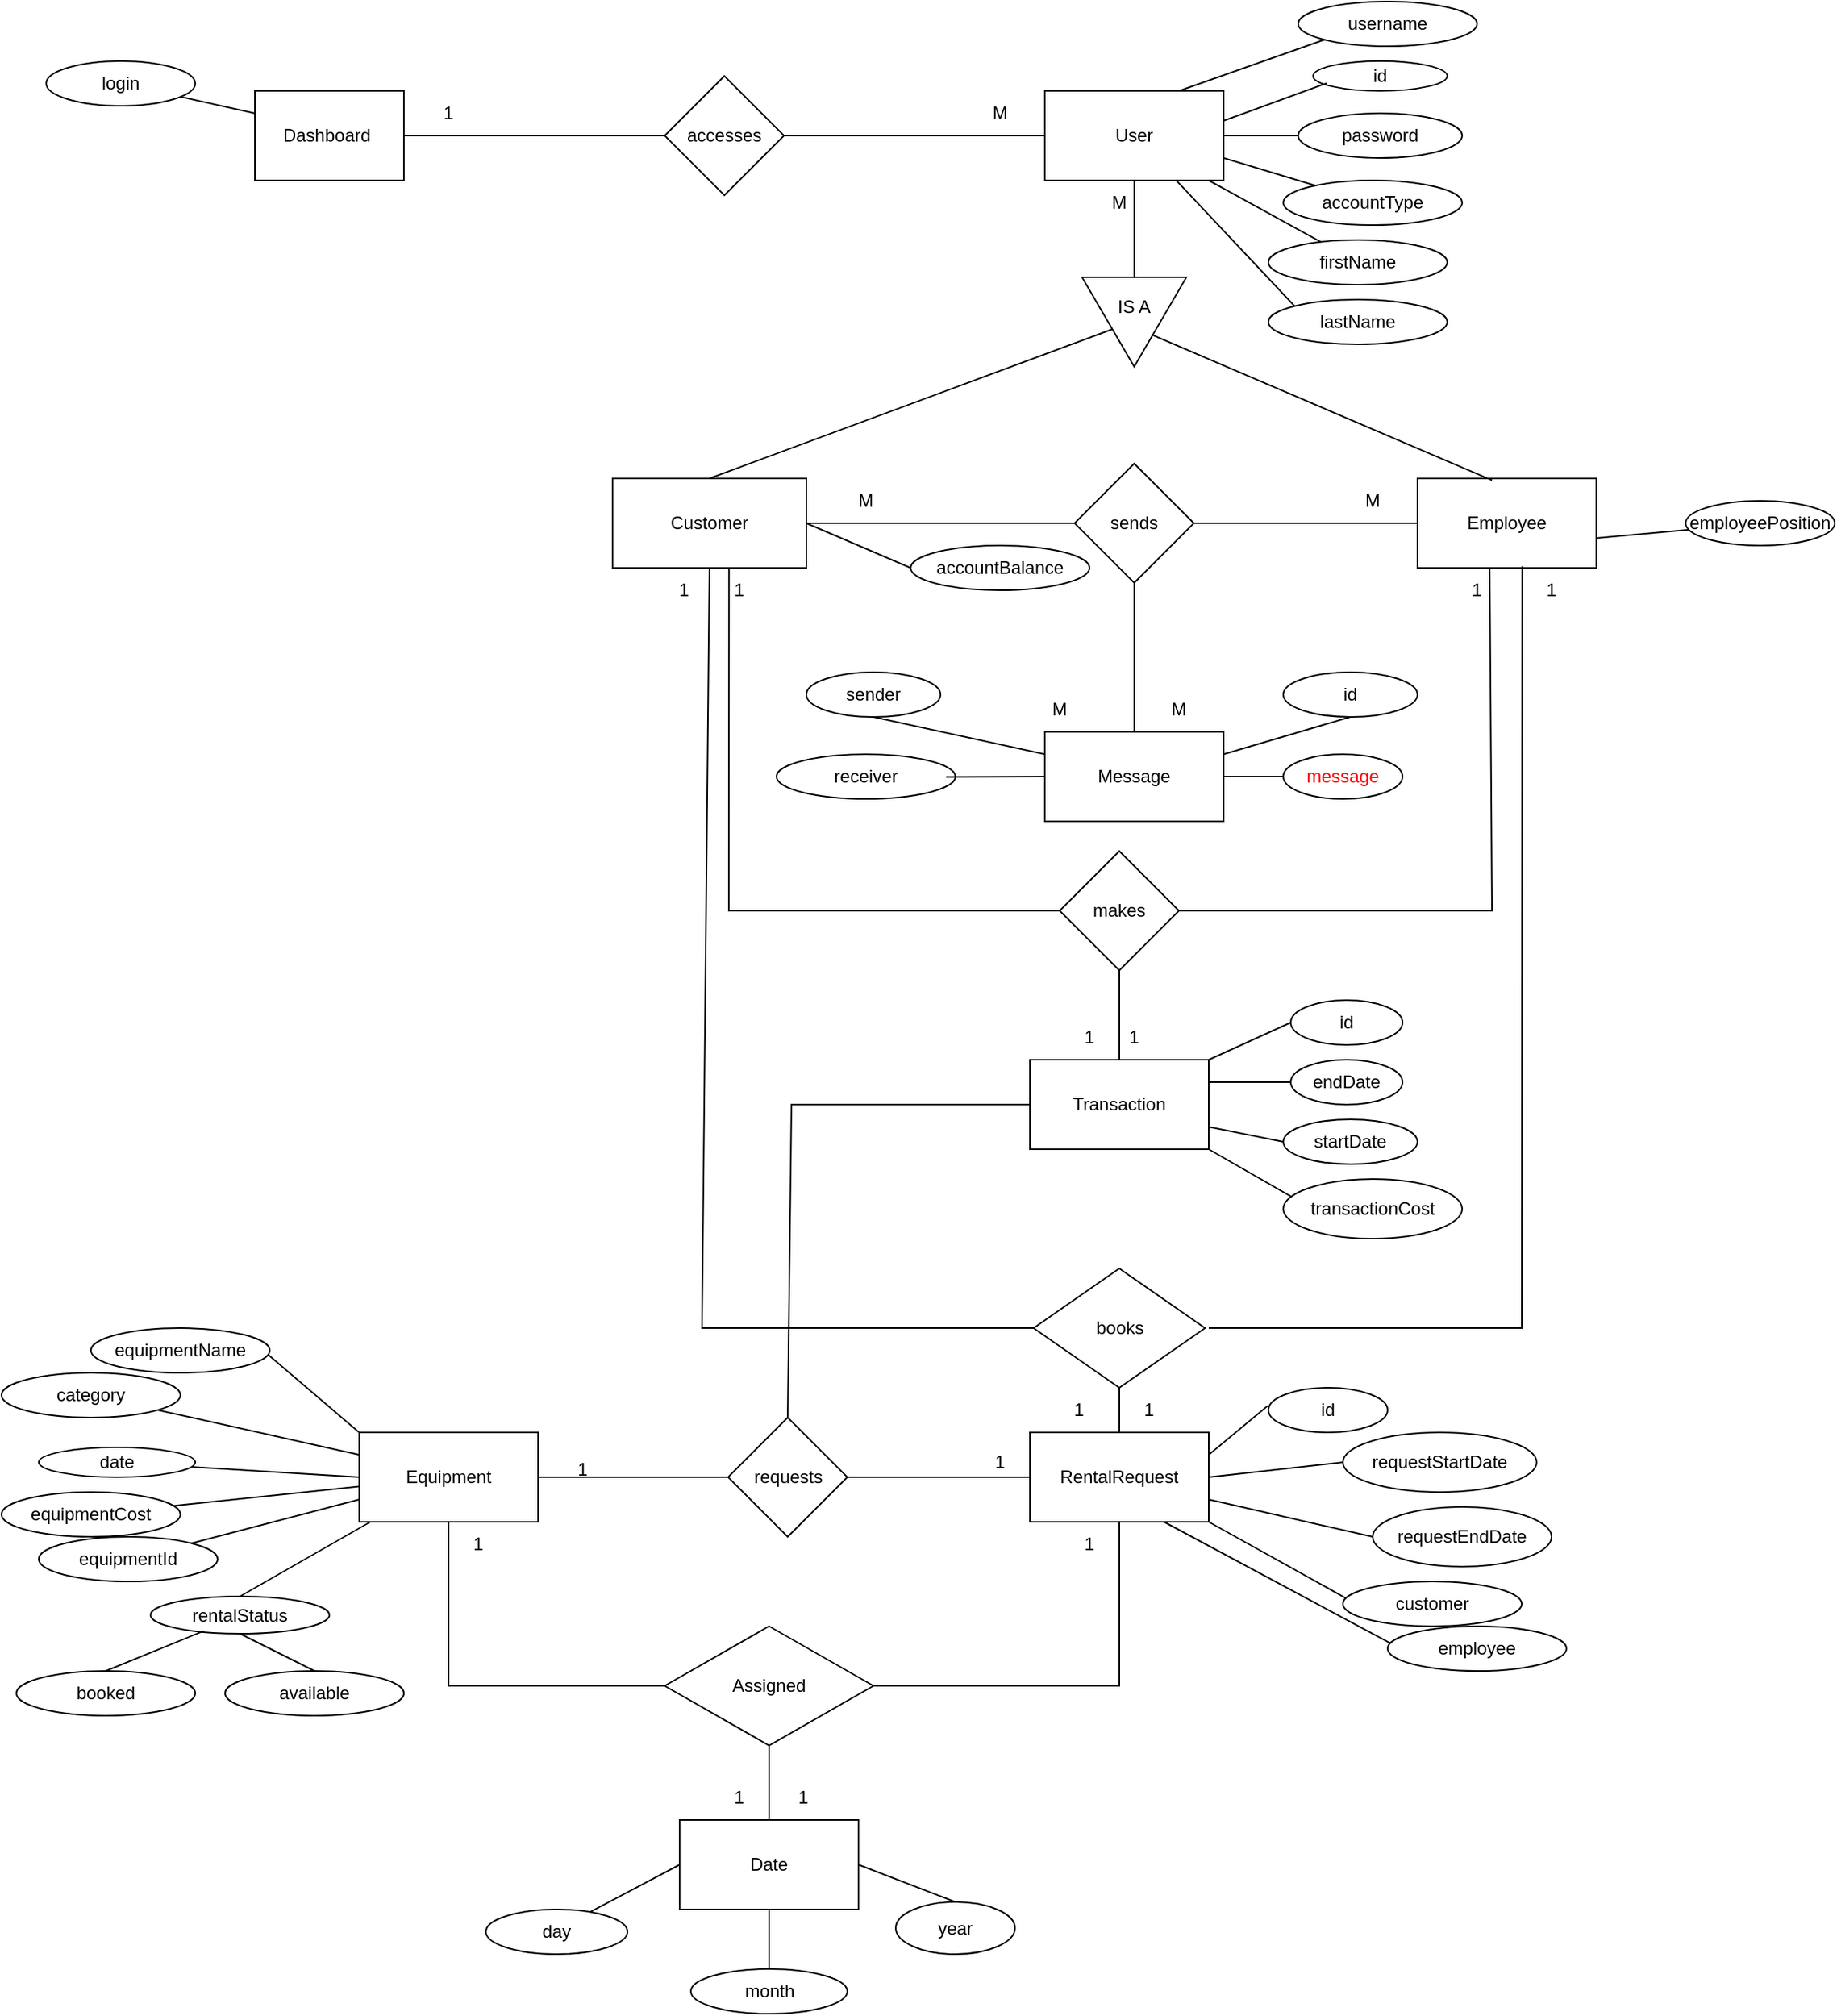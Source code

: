 <mxfile version="22.1.3" type="google">
  <diagram name="Page-1" id="CzNSzOoL9hfiYPNX3-wP">
    <mxGraphModel grid="1" page="1" gridSize="10" guides="1" tooltips="1" connect="1" arrows="1" fold="1" pageScale="1" pageWidth="850" pageHeight="1100" math="0" shadow="0">
      <root>
        <mxCell id="0" />
        <mxCell id="1" parent="0" />
        <mxCell id="f6GEQrE6VGuE8PUva02H-1" value="Dashboard&amp;nbsp;&lt;br&gt;" style="rounded=0;whiteSpace=wrap;html=1;" vertex="1" parent="1">
          <mxGeometry x="110" y="90" width="100" height="60" as="geometry" />
        </mxCell>
        <mxCell id="f6GEQrE6VGuE8PUva02H-2" value="User" style="rounded=0;whiteSpace=wrap;html=1;" vertex="1" parent="1">
          <mxGeometry x="640" y="90" width="120" height="60" as="geometry" />
        </mxCell>
        <mxCell id="f6GEQrE6VGuE8PUva02H-3" value="Customer" style="rounded=0;whiteSpace=wrap;html=1;" vertex="1" parent="1">
          <mxGeometry x="350" y="350" width="130" height="60" as="geometry" />
        </mxCell>
        <mxCell id="f6GEQrE6VGuE8PUva02H-4" value="Employee" style="rounded=0;whiteSpace=wrap;html=1;" vertex="1" parent="1">
          <mxGeometry x="890" y="350" width="120" height="60" as="geometry" />
        </mxCell>
        <mxCell id="f6GEQrE6VGuE8PUva02H-5" value="Equipment" style="rounded=0;whiteSpace=wrap;html=1;" vertex="1" parent="1">
          <mxGeometry x="180" y="990" width="120" height="60" as="geometry" />
        </mxCell>
        <mxCell id="f6GEQrE6VGuE8PUva02H-8" value="accesses" style="rhombus;whiteSpace=wrap;html=1;" vertex="1" parent="1">
          <mxGeometry x="385" y="80" width="80" height="80" as="geometry" />
        </mxCell>
        <mxCell id="f6GEQrE6VGuE8PUva02H-12" value="" style="endArrow=none;html=1;rounded=0;exitX=0;exitY=0.5;exitDx=0;exitDy=0;entryX=0.5;entryY=1;entryDx=0;entryDy=0;" edge="1" parent="1" source="f6GEQrE6VGuE8PUva02H-10" target="f6GEQrE6VGuE8PUva02H-2">
          <mxGeometry width="50" height="50" relative="1" as="geometry">
            <mxPoint x="610" y="200" as="sourcePoint" />
            <mxPoint x="660" y="150" as="targetPoint" />
          </mxGeometry>
        </mxCell>
        <mxCell id="f6GEQrE6VGuE8PUva02H-14" value="" style="endArrow=none;html=1;rounded=0;exitX=0.417;exitY=0.02;exitDx=0;exitDy=0;exitPerimeter=0;" edge="1" parent="1" source="f6GEQrE6VGuE8PUva02H-4">
          <mxGeometry width="50" height="50" relative="1" as="geometry">
            <mxPoint x="630" y="290" as="sourcePoint" />
            <mxPoint x="680" y="240" as="targetPoint" />
          </mxGeometry>
        </mxCell>
        <mxCell id="f6GEQrE6VGuE8PUva02H-15" value="books" style="rhombus;whiteSpace=wrap;html=1;" vertex="1" parent="1">
          <mxGeometry x="632.5" y="880" width="115" height="80" as="geometry" />
        </mxCell>
        <mxCell id="f6GEQrE6VGuE8PUva02H-18" value="" style="endArrow=none;html=1;rounded=0;entryX=0.5;entryY=1;entryDx=0;entryDy=0;exitX=0;exitY=0.5;exitDx=0;exitDy=0;" edge="1" parent="1" source="f6GEQrE6VGuE8PUva02H-15" target="f6GEQrE6VGuE8PUva02H-3">
          <mxGeometry width="50" height="50" relative="1" as="geometry">
            <mxPoint x="395" y="510" as="sourcePoint" />
            <mxPoint x="445" y="460" as="targetPoint" />
            <Array as="points">
              <mxPoint x="410" y="920" />
            </Array>
          </mxGeometry>
        </mxCell>
        <mxCell id="f6GEQrE6VGuE8PUva02H-22" value="" style="endArrow=none;html=1;rounded=0;entryX=0.586;entryY=0.982;entryDx=0;entryDy=0;entryPerimeter=0;" edge="1" parent="1" target="f6GEQrE6VGuE8PUva02H-4">
          <mxGeometry width="50" height="50" relative="1" as="geometry">
            <mxPoint x="750" y="920" as="sourcePoint" />
            <mxPoint x="1000" y="475" as="targetPoint" />
            <Array as="points">
              <mxPoint x="960" y="920" />
            </Array>
          </mxGeometry>
        </mxCell>
        <mxCell id="f6GEQrE6VGuE8PUva02H-23" value="" style="endArrow=none;html=1;rounded=0;exitX=0.5;exitY=0;exitDx=0;exitDy=0;" edge="1" parent="1" source="f6GEQrE6VGuE8PUva02H-11" target="f6GEQrE6VGuE8PUva02H-10">
          <mxGeometry width="50" height="50" relative="1" as="geometry">
            <mxPoint x="700" y="220" as="sourcePoint" />
            <mxPoint x="660" y="150" as="targetPoint" />
          </mxGeometry>
        </mxCell>
        <mxCell id="f6GEQrE6VGuE8PUva02H-10" value="" style="triangle;whiteSpace=wrap;html=1;rotation=90;" vertex="1" parent="1">
          <mxGeometry x="670" y="210" width="60" height="70" as="geometry" />
        </mxCell>
        <mxCell id="f6GEQrE6VGuE8PUva02H-11" value="IS A" style="text;html=1;strokeColor=none;fillColor=none;align=center;verticalAlign=middle;whiteSpace=wrap;rounded=0;" vertex="1" parent="1">
          <mxGeometry x="670" y="220" width="60" height="30" as="geometry" />
        </mxCell>
        <mxCell id="f6GEQrE6VGuE8PUva02H-24" value="" style="endArrow=none;html=1;rounded=0;exitX=0.5;exitY=0;exitDx=0;exitDy=0;entryX=0.25;entryY=1;entryDx=0;entryDy=0;" edge="1" parent="1" source="f6GEQrE6VGuE8PUva02H-3" target="f6GEQrE6VGuE8PUva02H-11">
          <mxGeometry width="50" height="50" relative="1" as="geometry">
            <mxPoint x="660" y="360" as="sourcePoint" />
            <mxPoint x="710" y="310" as="targetPoint" />
          </mxGeometry>
        </mxCell>
        <mxCell id="f6GEQrE6VGuE8PUva02H-25" value="" style="endArrow=none;html=1;rounded=0;exitX=1;exitY=0.5;exitDx=0;exitDy=0;" edge="1" parent="1" source="f6GEQrE6VGuE8PUva02H-8">
          <mxGeometry width="50" height="50" relative="1" as="geometry">
            <mxPoint x="540" y="120" as="sourcePoint" />
            <mxPoint x="640" y="120" as="targetPoint" />
          </mxGeometry>
        </mxCell>
        <mxCell id="f6GEQrE6VGuE8PUva02H-26" value="" style="endArrow=none;html=1;rounded=0;exitX=1;exitY=0.5;exitDx=0;exitDy=0;entryX=0;entryY=0.5;entryDx=0;entryDy=0;" edge="1" parent="1" source="f6GEQrE6VGuE8PUva02H-1" target="f6GEQrE6VGuE8PUva02H-8">
          <mxGeometry width="50" height="50" relative="1" as="geometry">
            <mxPoint x="470" y="310" as="sourcePoint" />
            <mxPoint x="520" y="260" as="targetPoint" />
          </mxGeometry>
        </mxCell>
        <mxCell id="f6GEQrE6VGuE8PUva02H-27" value="Assigned" style="rhombus;whiteSpace=wrap;html=1;" vertex="1" parent="1">
          <mxGeometry x="385" y="1120" width="140" height="80" as="geometry" />
        </mxCell>
        <mxCell id="f6GEQrE6VGuE8PUva02H-30" value="" style="endArrow=none;html=1;rounded=0;exitX=0;exitY=0.25;exitDx=0;exitDy=0;" edge="1" parent="1" source="f6GEQrE6VGuE8PUva02H-1" target="f6GEQrE6VGuE8PUva02H-31">
          <mxGeometry width="50" height="50" relative="1" as="geometry">
            <mxPoint x="470" y="160" as="sourcePoint" />
            <mxPoint x="520" y="110" as="targetPoint" />
          </mxGeometry>
        </mxCell>
        <mxCell id="f6GEQrE6VGuE8PUva02H-31" value="login" style="ellipse;whiteSpace=wrap;html=1;" vertex="1" parent="1">
          <mxGeometry x="-30" y="70" width="100" height="30" as="geometry" />
        </mxCell>
        <mxCell id="f6GEQrE6VGuE8PUva02H-32" value="id" style="ellipse;whiteSpace=wrap;html=1;" vertex="1" parent="1">
          <mxGeometry x="820" y="70" width="90" height="20" as="geometry" />
        </mxCell>
        <mxCell id="f6GEQrE6VGuE8PUva02H-33" value="" style="endArrow=none;html=1;rounded=0;entryX=0.1;entryY=0.74;entryDx=0;entryDy=0;entryPerimeter=0;" edge="1" parent="1" target="f6GEQrE6VGuE8PUva02H-32">
          <mxGeometry width="50" height="50" relative="1" as="geometry">
            <mxPoint x="760" y="110" as="sourcePoint" />
            <mxPoint x="810" y="60" as="targetPoint" />
          </mxGeometry>
        </mxCell>
        <mxCell id="f6GEQrE6VGuE8PUva02H-34" value="" style="endArrow=none;html=1;rounded=0;exitX=1;exitY=0.5;exitDx=0;exitDy=0;" edge="1" parent="1" source="f6GEQrE6VGuE8PUva02H-2" target="f6GEQrE6VGuE8PUva02H-35">
          <mxGeometry width="50" height="50" relative="1" as="geometry">
            <mxPoint x="780" y="130" as="sourcePoint" />
            <mxPoint x="830" y="120" as="targetPoint" />
          </mxGeometry>
        </mxCell>
        <mxCell id="f6GEQrE6VGuE8PUva02H-35" value="password" style="ellipse;whiteSpace=wrap;html=1;" vertex="1" parent="1">
          <mxGeometry x="810" y="105" width="110" height="30" as="geometry" />
        </mxCell>
        <mxCell id="f6GEQrE6VGuE8PUva02H-36" value="" style="endArrow=none;html=1;rounded=0;exitX=1;exitY=0.75;exitDx=0;exitDy=0;" edge="1" parent="1" source="f6GEQrE6VGuE8PUva02H-2" target="f6GEQrE6VGuE8PUva02H-37">
          <mxGeometry width="50" height="50" relative="1" as="geometry">
            <mxPoint x="760" y="145" as="sourcePoint" />
            <mxPoint x="860" y="190" as="targetPoint" />
          </mxGeometry>
        </mxCell>
        <mxCell id="f6GEQrE6VGuE8PUva02H-37" value="accountType" style="ellipse;whiteSpace=wrap;html=1;" vertex="1" parent="1">
          <mxGeometry x="800" y="150" width="120" height="30" as="geometry" />
        </mxCell>
        <mxCell id="f6GEQrE6VGuE8PUva02H-40" value="" style="endArrow=none;html=1;rounded=0;" edge="1" parent="1" target="f6GEQrE6VGuE8PUva02H-41">
          <mxGeometry width="50" height="50" relative="1" as="geometry">
            <mxPoint x="1010" y="390" as="sourcePoint" />
            <mxPoint x="890" y="400" as="targetPoint" />
          </mxGeometry>
        </mxCell>
        <mxCell id="f6GEQrE6VGuE8PUva02H-41" value="employeePosition" style="ellipse;whiteSpace=wrap;html=1;" vertex="1" parent="1">
          <mxGeometry x="1070" y="365" width="100" height="30" as="geometry" />
        </mxCell>
        <mxCell id="f6GEQrE6VGuE8PUva02H-51" value="" style="endArrow=none;html=1;rounded=0;exitX=0;exitY=0.25;exitDx=0;exitDy=0;" edge="1" parent="1" source="f6GEQrE6VGuE8PUva02H-5" target="f6GEQrE6VGuE8PUva02H-52">
          <mxGeometry width="50" height="50" relative="1" as="geometry">
            <mxPoint x="470" y="820" as="sourcePoint" />
            <mxPoint x="520" y="770" as="targetPoint" />
          </mxGeometry>
        </mxCell>
        <mxCell id="f6GEQrE6VGuE8PUva02H-53" value="" style="endArrow=none;html=1;rounded=0;exitX=0;exitY=0.5;exitDx=0;exitDy=0;" edge="1" parent="1" source="f6GEQrE6VGuE8PUva02H-5" target="f6GEQrE6VGuE8PUva02H-54">
          <mxGeometry width="50" height="50" relative="1" as="geometry">
            <mxPoint x="470" y="820" as="sourcePoint" />
            <mxPoint x="520" y="770" as="targetPoint" />
          </mxGeometry>
        </mxCell>
        <mxCell id="f6GEQrE6VGuE8PUva02H-54" value="date" style="ellipse;whiteSpace=wrap;html=1;" vertex="1" parent="1">
          <mxGeometry x="-35" y="1000" width="105" height="20" as="geometry" />
        </mxCell>
        <mxCell id="f6GEQrE6VGuE8PUva02H-55" value="" style="endArrow=none;html=1;rounded=0;" edge="1" parent="1" source="f6GEQrE6VGuE8PUva02H-5" target="f6GEQrE6VGuE8PUva02H-56">
          <mxGeometry width="50" height="50" relative="1" as="geometry">
            <mxPoint x="580" y="990" as="sourcePoint" />
            <mxPoint x="630" y="940" as="targetPoint" />
          </mxGeometry>
        </mxCell>
        <mxCell id="f6GEQrE6VGuE8PUva02H-56" value="equipmentCost" style="ellipse;whiteSpace=wrap;html=1;" vertex="1" parent="1">
          <mxGeometry x="-60" y="1030" width="120" height="30" as="geometry" />
        </mxCell>
        <mxCell id="f6GEQrE6VGuE8PUva02H-57" value="equipmentId" style="ellipse;whiteSpace=wrap;html=1;" vertex="1" parent="1">
          <mxGeometry x="-35" y="1060" width="120" height="30" as="geometry" />
        </mxCell>
        <mxCell id="f6GEQrE6VGuE8PUva02H-58" value="" style="endArrow=none;html=1;rounded=0;exitX=1;exitY=0;exitDx=0;exitDy=0;entryX=0;entryY=0.75;entryDx=0;entryDy=0;" edge="1" parent="1" source="f6GEQrE6VGuE8PUva02H-57" target="f6GEQrE6VGuE8PUva02H-5">
          <mxGeometry width="50" height="50" relative="1" as="geometry">
            <mxPoint x="580" y="1000" as="sourcePoint" />
            <mxPoint x="630" y="950" as="targetPoint" />
          </mxGeometry>
        </mxCell>
        <mxCell id="f6GEQrE6VGuE8PUva02H-59" value="equipmentName" style="ellipse;whiteSpace=wrap;html=1;" vertex="1" parent="1">
          <mxGeometry y="920" width="120" height="30" as="geometry" />
        </mxCell>
        <mxCell id="f6GEQrE6VGuE8PUva02H-60" value="" style="endArrow=none;html=1;rounded=0;entryX=0;entryY=0;entryDx=0;entryDy=0;exitX=0.99;exitY=0.59;exitDx=0;exitDy=0;exitPerimeter=0;" edge="1" parent="1" source="f6GEQrE6VGuE8PUva02H-59" target="f6GEQrE6VGuE8PUva02H-5">
          <mxGeometry width="50" height="50" relative="1" as="geometry">
            <mxPoint x="565" y="840" as="sourcePoint" />
            <mxPoint x="615" y="790" as="targetPoint" />
          </mxGeometry>
        </mxCell>
        <mxCell id="f6GEQrE6VGuE8PUva02H-52" value="category" style="ellipse;whiteSpace=wrap;html=1;" vertex="1" parent="1">
          <mxGeometry x="-60" y="950" width="120" height="30" as="geometry" />
        </mxCell>
        <mxCell id="f6GEQrE6VGuE8PUva02H-64" value="rentalStatus" style="ellipse;whiteSpace=wrap;html=1;" vertex="1" parent="1">
          <mxGeometry x="40" y="1100" width="120" height="25" as="geometry" />
        </mxCell>
        <mxCell id="f6GEQrE6VGuE8PUva02H-65" value="" style="endArrow=none;html=1;rounded=0;exitX=0.5;exitY=0;exitDx=0;exitDy=0;" edge="1" parent="1" source="f6GEQrE6VGuE8PUva02H-64" target="f6GEQrE6VGuE8PUva02H-5">
          <mxGeometry width="50" height="50" relative="1" as="geometry">
            <mxPoint x="260" y="900" as="sourcePoint" />
            <mxPoint x="180" y="850" as="targetPoint" />
          </mxGeometry>
        </mxCell>
        <mxCell id="f6GEQrE6VGuE8PUva02H-66" value="" style="endArrow=none;html=1;rounded=0;exitX=1;exitY=0.75;exitDx=0;exitDy=0;entryX=0;entryY=0.5;entryDx=0;entryDy=0;" edge="1" parent="1" source="f6GEQrE6VGuE8PUva02H-6" target="XUxTzGQQG8kfhWx0hwm7-40">
          <mxGeometry width="50" height="50" relative="1" as="geometry">
            <mxPoint x="720" y="810" as="sourcePoint" />
            <mxPoint x="915.456" y="1132.593" as="targetPoint" />
          </mxGeometry>
        </mxCell>
        <mxCell id="f6GEQrE6VGuE8PUva02H-70" value="" style="endArrow=none;html=1;rounded=0;exitX=1;exitY=0.5;exitDx=0;exitDy=0;entryX=0;entryY=0.5;entryDx=0;entryDy=0;" edge="1" parent="1" source="f6GEQrE6VGuE8PUva02H-3" target="XZM-Nsli5vwd6clFZPWd-7">
          <mxGeometry width="50" height="50" relative="1" as="geometry">
            <mxPoint x="520" y="370" as="sourcePoint" />
            <mxPoint x="560" y="380" as="targetPoint" />
          </mxGeometry>
        </mxCell>
        <mxCell id="f6GEQrE6VGuE8PUva02H-72" value="" style="endArrow=none;html=1;rounded=0;entryX=0.297;entryY=0.928;entryDx=0;entryDy=0;entryPerimeter=0;exitX=0.5;exitY=0;exitDx=0;exitDy=0;" edge="1" parent="1" source="f6GEQrE6VGuE8PUva02H-73" target="f6GEQrE6VGuE8PUva02H-64">
          <mxGeometry width="50" height="50" relative="1" as="geometry">
            <mxPoint x="550" y="1070" as="sourcePoint" />
            <mxPoint x="600" y="1020" as="targetPoint" />
          </mxGeometry>
        </mxCell>
        <mxCell id="f6GEQrE6VGuE8PUva02H-73" value="booked" style="ellipse;whiteSpace=wrap;html=1;" vertex="1" parent="1">
          <mxGeometry x="-50" y="1150" width="120" height="30" as="geometry" />
        </mxCell>
        <mxCell id="f6GEQrE6VGuE8PUva02H-74" value="" style="endArrow=none;html=1;rounded=0;exitX=0.5;exitY=0;exitDx=0;exitDy=0;entryX=0.5;entryY=1;entryDx=0;entryDy=0;" edge="1" parent="1" source="f6GEQrE6VGuE8PUva02H-75" target="f6GEQrE6VGuE8PUva02H-64">
          <mxGeometry width="50" height="50" relative="1" as="geometry">
            <mxPoint x="690" y="1065" as="sourcePoint" />
            <mxPoint x="670" y="1020" as="targetPoint" />
          </mxGeometry>
        </mxCell>
        <mxCell id="f6GEQrE6VGuE8PUva02H-75" value="available" style="ellipse;whiteSpace=wrap;html=1;" vertex="1" parent="1">
          <mxGeometry x="90" y="1150" width="120" height="30" as="geometry" />
        </mxCell>
        <mxCell id="XZM-Nsli5vwd6clFZPWd-1" value="lastName" style="ellipse;whiteSpace=wrap;html=1;" vertex="1" parent="1">
          <mxGeometry x="790" y="230" width="120" height="30" as="geometry" />
        </mxCell>
        <mxCell id="XZM-Nsli5vwd6clFZPWd-2" value="firstName" style="ellipse;whiteSpace=wrap;html=1;" vertex="1" parent="1">
          <mxGeometry x="790" y="190" width="120" height="30" as="geometry" />
        </mxCell>
        <mxCell id="XZM-Nsli5vwd6clFZPWd-3" value="" style="endArrow=none;html=1;rounded=0;" edge="1" parent="1" source="XZM-Nsli5vwd6clFZPWd-2">
          <mxGeometry width="50" height="50" relative="1" as="geometry">
            <mxPoint x="700" y="200" as="sourcePoint" />
            <mxPoint x="750" y="150" as="targetPoint" />
          </mxGeometry>
        </mxCell>
        <mxCell id="XZM-Nsli5vwd6clFZPWd-4" value="" style="endArrow=none;html=1;rounded=0;entryX=0;entryY=0;entryDx=0;entryDy=0;" edge="1" parent="1" source="f6GEQrE6VGuE8PUva02H-2" target="XZM-Nsli5vwd6clFZPWd-1">
          <mxGeometry width="50" height="50" relative="1" as="geometry">
            <mxPoint x="750" y="80" as="sourcePoint" />
            <mxPoint x="800" y="30" as="targetPoint" />
          </mxGeometry>
        </mxCell>
        <mxCell id="XZM-Nsli5vwd6clFZPWd-5" value="username" style="ellipse;whiteSpace=wrap;html=1;" vertex="1" parent="1">
          <mxGeometry x="810" y="30" width="120" height="30" as="geometry" />
        </mxCell>
        <mxCell id="XZM-Nsli5vwd6clFZPWd-6" value="" style="endArrow=none;html=1;rounded=0;exitX=0.75;exitY=0;exitDx=0;exitDy=0;entryX=0;entryY=1;entryDx=0;entryDy=0;" edge="1" parent="1" source="f6GEQrE6VGuE8PUva02H-2" target="XZM-Nsli5vwd6clFZPWd-5">
          <mxGeometry width="50" height="50" relative="1" as="geometry">
            <mxPoint x="700" y="80" as="sourcePoint" />
            <mxPoint x="750" y="30" as="targetPoint" />
          </mxGeometry>
        </mxCell>
        <mxCell id="XZM-Nsli5vwd6clFZPWd-7" value="accountBalance" style="ellipse;whiteSpace=wrap;html=1;" vertex="1" parent="1">
          <mxGeometry x="550" y="395" width="120" height="30" as="geometry" />
        </mxCell>
        <mxCell id="f6GEQrE6VGuE8PUva02H-6" value="RentalRequest" style="rounded=0;whiteSpace=wrap;html=1;" vertex="1" parent="1">
          <mxGeometry x="630" y="990" width="120" height="60" as="geometry" />
        </mxCell>
        <mxCell id="XUxTzGQQG8kfhWx0hwm7-1" value="Message" style="rounded=0;whiteSpace=wrap;html=1;" vertex="1" parent="1">
          <mxGeometry x="640" y="520" width="120" height="60" as="geometry" />
        </mxCell>
        <mxCell id="XUxTzGQQG8kfhWx0hwm7-2" value="sends" style="rhombus;whiteSpace=wrap;html=1;" vertex="1" parent="1">
          <mxGeometry x="660" y="340" width="80" height="80" as="geometry" />
        </mxCell>
        <mxCell id="XUxTzGQQG8kfhWx0hwm7-3" value="" style="endArrow=none;html=1;rounded=0;entryX=1;entryY=0.5;entryDx=0;entryDy=0;exitX=0;exitY=0.5;exitDx=0;exitDy=0;" edge="1" parent="1" source="XUxTzGQQG8kfhWx0hwm7-2" target="f6GEQrE6VGuE8PUva02H-3">
          <mxGeometry width="50" height="50" relative="1" as="geometry">
            <mxPoint x="660" y="380" as="sourcePoint" />
            <mxPoint x="460" y="370" as="targetPoint" />
          </mxGeometry>
        </mxCell>
        <mxCell id="XUxTzGQQG8kfhWx0hwm7-5" value="id" style="ellipse;whiteSpace=wrap;html=1;" vertex="1" parent="1">
          <mxGeometry x="800" y="480" width="90" height="30" as="geometry" />
        </mxCell>
        <mxCell id="XUxTzGQQG8kfhWx0hwm7-6" value="&lt;font color=&quot;#ff0000&quot;&gt;message&lt;/font&gt;" style="ellipse;whiteSpace=wrap;html=1;" vertex="1" parent="1">
          <mxGeometry x="800" y="535" width="80" height="30" as="geometry" />
        </mxCell>
        <mxCell id="XUxTzGQQG8kfhWx0hwm7-8" value="sender" style="ellipse;whiteSpace=wrap;html=1;" vertex="1" parent="1">
          <mxGeometry x="480" y="480" width="90" height="30" as="geometry" />
        </mxCell>
        <mxCell id="XUxTzGQQG8kfhWx0hwm7-9" value="" style="endArrow=none;html=1;rounded=0;entryX=1;entryY=0.25;entryDx=0;entryDy=0;exitX=0.5;exitY=1;exitDx=0;exitDy=0;" edge="1" parent="1" source="XUxTzGQQG8kfhWx0hwm7-5" target="XUxTzGQQG8kfhWx0hwm7-1">
          <mxGeometry width="50" height="50" relative="1" as="geometry">
            <mxPoint x="80" y="440" as="sourcePoint" />
            <mxPoint x="190" y="470" as="targetPoint" />
          </mxGeometry>
        </mxCell>
        <mxCell id="XUxTzGQQG8kfhWx0hwm7-10" value="" style="endArrow=none;html=1;rounded=0;exitX=0;exitY=0.5;exitDx=0;exitDy=0;entryX=1;entryY=0.5;entryDx=0;entryDy=0;" edge="1" parent="1" source="XUxTzGQQG8kfhWx0hwm7-6" target="XUxTzGQQG8kfhWx0hwm7-1">
          <mxGeometry width="50" height="50" relative="1" as="geometry">
            <mxPoint x="-6.42" y="319.22" as="sourcePoint" />
            <mxPoint x="30" y="330" as="targetPoint" />
          </mxGeometry>
        </mxCell>
        <mxCell id="XUxTzGQQG8kfhWx0hwm7-11" value="" style="endArrow=none;html=1;rounded=0;entryX=0;entryY=0.25;entryDx=0;entryDy=0;exitX=0.5;exitY=1;exitDx=0;exitDy=0;" edge="1" parent="1" source="XUxTzGQQG8kfhWx0hwm7-8" target="XUxTzGQQG8kfhWx0hwm7-1">
          <mxGeometry width="50" height="50" relative="1" as="geometry">
            <mxPoint x="-20" y="300" as="sourcePoint" />
            <mxPoint x="360" y="540" as="targetPoint" />
          </mxGeometry>
        </mxCell>
        <mxCell id="XUxTzGQQG8kfhWx0hwm7-13" value="receiver" style="ellipse;whiteSpace=wrap;html=1;" vertex="1" parent="1">
          <mxGeometry x="460" y="535" width="120" height="30" as="geometry" />
        </mxCell>
        <mxCell id="XUxTzGQQG8kfhWx0hwm7-14" value="" style="endArrow=none;html=1;rounded=0;entryX=0;entryY=0.5;entryDx=0;entryDy=0;exitX=0.948;exitY=0.507;exitDx=0;exitDy=0;exitPerimeter=0;" edge="1" parent="1" source="XUxTzGQQG8kfhWx0hwm7-13" target="XUxTzGQQG8kfhWx0hwm7-1">
          <mxGeometry width="50" height="50" relative="1" as="geometry">
            <mxPoint x="590" y="560" as="sourcePoint" />
            <mxPoint x="360" y="340" as="targetPoint" />
          </mxGeometry>
        </mxCell>
        <mxCell id="XUxTzGQQG8kfhWx0hwm7-17" value="" style="endArrow=none;html=1;rounded=0;exitX=0;exitY=0.5;exitDx=0;exitDy=0;entryX=1;entryY=0.5;entryDx=0;entryDy=0;" edge="1" parent="1" source="f6GEQrE6VGuE8PUva02H-4" target="XUxTzGQQG8kfhWx0hwm7-2">
          <mxGeometry width="50" height="50" relative="1" as="geometry">
            <mxPoint x="570" y="470" as="sourcePoint" />
            <mxPoint x="620" y="420" as="targetPoint" />
          </mxGeometry>
        </mxCell>
        <mxCell id="XUxTzGQQG8kfhWx0hwm7-18" value="" style="endArrow=none;html=1;rounded=0;exitX=0.5;exitY=0;exitDx=0;exitDy=0;entryX=0.5;entryY=1;entryDx=0;entryDy=0;" edge="1" parent="1" source="XUxTzGQQG8kfhWx0hwm7-1" target="XUxTzGQQG8kfhWx0hwm7-2">
          <mxGeometry width="50" height="50" relative="1" as="geometry">
            <mxPoint x="675" y="500" as="sourcePoint" />
            <mxPoint x="725" y="450" as="targetPoint" />
          </mxGeometry>
        </mxCell>
        <mxCell id="XUxTzGQQG8kfhWx0hwm7-19" value="Transaction" style="rounded=0;whiteSpace=wrap;html=1;" vertex="1" parent="1">
          <mxGeometry x="630" y="740" width="120" height="60" as="geometry" />
        </mxCell>
        <mxCell id="XUxTzGQQG8kfhWx0hwm7-20" value="" style="endArrow=none;html=1;rounded=0;exitX=0.601;exitY=0.996;exitDx=0;exitDy=0;exitPerimeter=0;entryX=0;entryY=0.5;entryDx=0;entryDy=0;" edge="1" parent="1" source="f6GEQrE6VGuE8PUva02H-3" target="XUxTzGQQG8kfhWx0hwm7-22">
          <mxGeometry width="50" height="50" relative="1" as="geometry">
            <mxPoint x="670" y="710" as="sourcePoint" />
            <mxPoint x="440" y="640" as="targetPoint" />
            <Array as="points">
              <mxPoint x="428" y="640" />
            </Array>
          </mxGeometry>
        </mxCell>
        <mxCell id="XUxTzGQQG8kfhWx0hwm7-21" value="" style="endArrow=none;html=1;rounded=0;entryX=0.404;entryY=1.011;entryDx=0;entryDy=0;entryPerimeter=0;exitX=1;exitY=0.5;exitDx=0;exitDy=0;" edge="1" parent="1" source="XUxTzGQQG8kfhWx0hwm7-22" target="f6GEQrE6VGuE8PUva02H-4">
          <mxGeometry width="50" height="50" relative="1" as="geometry">
            <mxPoint x="938" y="640" as="sourcePoint" />
            <mxPoint x="720" y="660" as="targetPoint" />
            <Array as="points">
              <mxPoint x="940" y="640" />
            </Array>
          </mxGeometry>
        </mxCell>
        <mxCell id="XUxTzGQQG8kfhWx0hwm7-22" value="makes" style="rhombus;whiteSpace=wrap;html=1;" vertex="1" parent="1">
          <mxGeometry x="650" y="600" width="80" height="80" as="geometry" />
        </mxCell>
        <mxCell id="XUxTzGQQG8kfhWx0hwm7-24" value="" style="endArrow=none;html=1;rounded=0;entryX=0.5;entryY=1;entryDx=0;entryDy=0;exitX=0.5;exitY=0;exitDx=0;exitDy=0;" edge="1" parent="1" source="XUxTzGQQG8kfhWx0hwm7-19" target="XUxTzGQQG8kfhWx0hwm7-22">
          <mxGeometry width="50" height="50" relative="1" as="geometry">
            <mxPoint x="690" y="740" as="sourcePoint" />
            <mxPoint x="720" y="700" as="targetPoint" />
          </mxGeometry>
        </mxCell>
        <mxCell id="XUxTzGQQG8kfhWx0hwm7-25" value="" style="endArrow=none;html=1;rounded=0;entryX=1;entryY=0.25;entryDx=0;entryDy=0;exitX=0;exitY=0.5;exitDx=0;exitDy=0;" edge="1" parent="1" source="XUxTzGQQG8kfhWx0hwm7-26" target="XUxTzGQQG8kfhWx0hwm7-19">
          <mxGeometry width="50" height="50" relative="1" as="geometry">
            <mxPoint x="790" y="755" as="sourcePoint" />
            <mxPoint x="720" y="800" as="targetPoint" />
          </mxGeometry>
        </mxCell>
        <mxCell id="XUxTzGQQG8kfhWx0hwm7-26" value="endDate" style="ellipse;whiteSpace=wrap;html=1;" vertex="1" parent="1">
          <mxGeometry x="805" y="740" width="75" height="30" as="geometry" />
        </mxCell>
        <mxCell id="XUxTzGQQG8kfhWx0hwm7-27" value="" style="endArrow=none;html=1;rounded=0;entryX=1;entryY=0.75;entryDx=0;entryDy=0;exitX=0;exitY=0.5;exitDx=0;exitDy=0;" edge="1" parent="1" source="XUxTzGQQG8kfhWx0hwm7-28" target="XUxTzGQQG8kfhWx0hwm7-19">
          <mxGeometry width="50" height="50" relative="1" as="geometry">
            <mxPoint x="810" y="800" as="sourcePoint" />
            <mxPoint x="720" y="800" as="targetPoint" />
          </mxGeometry>
        </mxCell>
        <mxCell id="XUxTzGQQG8kfhWx0hwm7-28" value="startDate" style="ellipse;whiteSpace=wrap;html=1;" vertex="1" parent="1">
          <mxGeometry x="800" y="780" width="90" height="30" as="geometry" />
        </mxCell>
        <mxCell id="XUxTzGQQG8kfhWx0hwm7-29" value="" style="endArrow=none;html=1;rounded=0;entryX=1;entryY=0;entryDx=0;entryDy=0;exitX=0;exitY=0.5;exitDx=0;exitDy=0;" edge="1" parent="1" source="XUxTzGQQG8kfhWx0hwm7-30" target="XUxTzGQQG8kfhWx0hwm7-19">
          <mxGeometry width="50" height="50" relative="1" as="geometry">
            <mxPoint x="810" y="710" as="sourcePoint" />
            <mxPoint x="720" y="800" as="targetPoint" />
          </mxGeometry>
        </mxCell>
        <mxCell id="XUxTzGQQG8kfhWx0hwm7-30" value="id" style="ellipse;whiteSpace=wrap;html=1;" vertex="1" parent="1">
          <mxGeometry x="805" y="700" width="75" height="30" as="geometry" />
        </mxCell>
        <mxCell id="XUxTzGQQG8kfhWx0hwm7-31" value="" style="endArrow=none;html=1;rounded=0;entryX=1;entryY=1;entryDx=0;entryDy=0;exitX=0.045;exitY=0.295;exitDx=0;exitDy=0;exitPerimeter=0;" edge="1" parent="1" source="XUxTzGQQG8kfhWx0hwm7-32" target="XUxTzGQQG8kfhWx0hwm7-19">
          <mxGeometry width="50" height="50" relative="1" as="geometry">
            <mxPoint x="800" y="830" as="sourcePoint" />
            <mxPoint x="720" y="800" as="targetPoint" />
          </mxGeometry>
        </mxCell>
        <mxCell id="XUxTzGQQG8kfhWx0hwm7-32" value="transactionCost" style="ellipse;whiteSpace=wrap;html=1;" vertex="1" parent="1">
          <mxGeometry x="800" y="820" width="120" height="40" as="geometry" />
        </mxCell>
        <mxCell id="XUxTzGQQG8kfhWx0hwm7-33" style="edgeStyle=orthogonalEdgeStyle;rounded=0;orthogonalLoop=1;jettySize=auto;html=1;exitX=0.5;exitY=1;exitDx=0;exitDy=0;" edge="1" parent="1" source="f6GEQrE6VGuE8PUva02H-64" target="f6GEQrE6VGuE8PUva02H-64">
          <mxGeometry relative="1" as="geometry" />
        </mxCell>
        <mxCell id="XUxTzGQQG8kfhWx0hwm7-34" value="" style="endArrow=none;html=1;rounded=0;entryX=0.5;entryY=1;entryDx=0;entryDy=0;exitX=0.5;exitY=0;exitDx=0;exitDy=0;" edge="1" parent="1" source="f6GEQrE6VGuE8PUva02H-6" target="f6GEQrE6VGuE8PUva02H-15">
          <mxGeometry width="50" height="50" relative="1" as="geometry">
            <mxPoint x="690" y="1000" as="sourcePoint" />
            <mxPoint x="720" y="1070" as="targetPoint" />
          </mxGeometry>
        </mxCell>
        <mxCell id="XUxTzGQQG8kfhWx0hwm7-36" value="" style="endArrow=none;html=1;rounded=0;entryX=1;entryY=0.25;entryDx=0;entryDy=0;exitX=-0.009;exitY=0.414;exitDx=0;exitDy=0;exitPerimeter=0;" edge="1" parent="1" source="XUxTzGQQG8kfhWx0hwm7-38" target="f6GEQrE6VGuE8PUva02H-6">
          <mxGeometry width="50" height="50" relative="1" as="geometry">
            <mxPoint x="880" y="1010" as="sourcePoint" />
            <mxPoint x="720" y="1190" as="targetPoint" />
          </mxGeometry>
        </mxCell>
        <mxCell id="XUxTzGQQG8kfhWx0hwm7-37" value="" style="endArrow=none;html=1;rounded=0;entryX=1;entryY=0.5;entryDx=0;entryDy=0;exitX=0;exitY=0.5;exitDx=0;exitDy=0;" edge="1" parent="1" source="XUxTzGQQG8kfhWx0hwm7-39" target="f6GEQrE6VGuE8PUva02H-6">
          <mxGeometry width="50" height="50" relative="1" as="geometry">
            <mxPoint x="880" y="1040" as="sourcePoint" />
            <mxPoint x="720" y="1190" as="targetPoint" />
          </mxGeometry>
        </mxCell>
        <mxCell id="XUxTzGQQG8kfhWx0hwm7-38" value="id" style="ellipse;whiteSpace=wrap;html=1;" vertex="1" parent="1">
          <mxGeometry x="790" y="960" width="80" height="30" as="geometry" />
        </mxCell>
        <mxCell id="XUxTzGQQG8kfhWx0hwm7-39" value="requestStartDate" style="ellipse;whiteSpace=wrap;html=1;" vertex="1" parent="1">
          <mxGeometry x="840" y="990" width="130" height="40" as="geometry" />
        </mxCell>
        <mxCell id="XUxTzGQQG8kfhWx0hwm7-40" value="requestEndDate" style="ellipse;whiteSpace=wrap;html=1;" vertex="1" parent="1">
          <mxGeometry x="860" y="1040" width="120" height="40" as="geometry" />
        </mxCell>
        <mxCell id="XUxTzGQQG8kfhWx0hwm7-41" value="" style="endArrow=none;html=1;rounded=0;entryX=1;entryY=1;entryDx=0;entryDy=0;exitX=0.035;exitY=0.413;exitDx=0;exitDy=0;exitPerimeter=0;" edge="1" parent="1" source="XUxTzGQQG8kfhWx0hwm7-42" target="f6GEQrE6VGuE8PUva02H-6">
          <mxGeometry width="50" height="50" relative="1" as="geometry">
            <mxPoint x="850" y="1100" as="sourcePoint" />
            <mxPoint x="720" y="1190" as="targetPoint" />
          </mxGeometry>
        </mxCell>
        <mxCell id="XUxTzGQQG8kfhWx0hwm7-42" value="customer" style="ellipse;whiteSpace=wrap;html=1;" vertex="1" parent="1">
          <mxGeometry x="840" y="1090" width="120" height="30" as="geometry" />
        </mxCell>
        <mxCell id="XUxTzGQQG8kfhWx0hwm7-43" value="employee" style="ellipse;whiteSpace=wrap;html=1;" vertex="1" parent="1">
          <mxGeometry x="870" y="1120" width="120" height="30" as="geometry" />
        </mxCell>
        <mxCell id="XUxTzGQQG8kfhWx0hwm7-44" value="" style="endArrow=none;html=1;rounded=0;entryX=0.75;entryY=1;entryDx=0;entryDy=0;exitX=0.018;exitY=0.387;exitDx=0;exitDy=0;exitPerimeter=0;" edge="1" parent="1" source="XUxTzGQQG8kfhWx0hwm7-43" target="f6GEQrE6VGuE8PUva02H-6">
          <mxGeometry width="50" height="50" relative="1" as="geometry">
            <mxPoint x="870" y="1150" as="sourcePoint" />
            <mxPoint x="720" y="1190" as="targetPoint" />
          </mxGeometry>
        </mxCell>
        <mxCell id="XUxTzGQQG8kfhWx0hwm7-46" value="requests" style="rhombus;whiteSpace=wrap;html=1;" vertex="1" parent="1">
          <mxGeometry x="427.5" y="980" width="80" height="80" as="geometry" />
        </mxCell>
        <mxCell id="XUxTzGQQG8kfhWx0hwm7-47" value="" style="endArrow=none;html=1;rounded=0;exitX=1;exitY=0.5;exitDx=0;exitDy=0;entryX=0;entryY=0.5;entryDx=0;entryDy=0;" edge="1" parent="1" source="f6GEQrE6VGuE8PUva02H-5" target="XUxTzGQQG8kfhWx0hwm7-46">
          <mxGeometry width="50" height="50" relative="1" as="geometry">
            <mxPoint x="450" y="950" as="sourcePoint" />
            <mxPoint x="500" y="900" as="targetPoint" />
          </mxGeometry>
        </mxCell>
        <mxCell id="XUxTzGQQG8kfhWx0hwm7-48" value="" style="endArrow=none;html=1;rounded=0;exitX=1;exitY=0.5;exitDx=0;exitDy=0;entryX=0;entryY=0.5;entryDx=0;entryDy=0;" edge="1" parent="1" source="XUxTzGQQG8kfhWx0hwm7-46" target="f6GEQrE6VGuE8PUva02H-6">
          <mxGeometry width="50" height="50" relative="1" as="geometry">
            <mxPoint x="450" y="950" as="sourcePoint" />
            <mxPoint x="500" y="900" as="targetPoint" />
          </mxGeometry>
        </mxCell>
        <mxCell id="XUxTzGQQG8kfhWx0hwm7-49" value="" style="endArrow=none;html=1;rounded=0;entryX=0;entryY=0.5;entryDx=0;entryDy=0;exitX=0.5;exitY=0;exitDx=0;exitDy=0;" edge="1" parent="1" source="XUxTzGQQG8kfhWx0hwm7-46" target="XUxTzGQQG8kfhWx0hwm7-19">
          <mxGeometry width="50" height="50" relative="1" as="geometry">
            <mxPoint x="450" y="950" as="sourcePoint" />
            <mxPoint x="500" y="900" as="targetPoint" />
            <Array as="points">
              <mxPoint x="470" y="770" />
            </Array>
          </mxGeometry>
        </mxCell>
        <mxCell id="XUxTzGQQG8kfhWx0hwm7-50" value="" style="endArrow=none;html=1;rounded=0;entryX=0.5;entryY=1;entryDx=0;entryDy=0;exitX=0;exitY=0.5;exitDx=0;exitDy=0;" edge="1" parent="1" source="f6GEQrE6VGuE8PUva02H-27" target="f6GEQrE6VGuE8PUva02H-5">
          <mxGeometry width="50" height="50" relative="1" as="geometry">
            <mxPoint x="320" y="1160" as="sourcePoint" />
            <mxPoint x="500" y="1180" as="targetPoint" />
            <Array as="points">
              <mxPoint x="240" y="1160" />
            </Array>
          </mxGeometry>
        </mxCell>
        <mxCell id="XUxTzGQQG8kfhWx0hwm7-51" value="" style="endArrow=none;html=1;rounded=0;entryX=0.5;entryY=1;entryDx=0;entryDy=0;exitX=1;exitY=0.5;exitDx=0;exitDy=0;" edge="1" parent="1" source="f6GEQrE6VGuE8PUva02H-27" target="f6GEQrE6VGuE8PUva02H-6">
          <mxGeometry width="50" height="50" relative="1" as="geometry">
            <mxPoint x="690" y="1150" as="sourcePoint" />
            <mxPoint x="500" y="1180" as="targetPoint" />
            <Array as="points">
              <mxPoint x="690" y="1160" />
            </Array>
          </mxGeometry>
        </mxCell>
        <mxCell id="XUxTzGQQG8kfhWx0hwm7-52" value="Date" style="rounded=0;whiteSpace=wrap;html=1;" vertex="1" parent="1">
          <mxGeometry x="395" y="1250" width="120" height="60" as="geometry" />
        </mxCell>
        <mxCell id="XUxTzGQQG8kfhWx0hwm7-53" value="" style="endArrow=none;html=1;rounded=0;entryX=0.5;entryY=1;entryDx=0;entryDy=0;exitX=0.5;exitY=0;exitDx=0;exitDy=0;" edge="1" parent="1" source="XUxTzGQQG8kfhWx0hwm7-52" target="f6GEQrE6VGuE8PUva02H-27">
          <mxGeometry width="50" height="50" relative="1" as="geometry">
            <mxPoint x="450" y="1230" as="sourcePoint" />
            <mxPoint x="500" y="1180" as="targetPoint" />
          </mxGeometry>
        </mxCell>
        <mxCell id="XUxTzGQQG8kfhWx0hwm7-54" value="year" style="ellipse;whiteSpace=wrap;html=1;" vertex="1" parent="1">
          <mxGeometry x="540" y="1305" width="80" height="35" as="geometry" />
        </mxCell>
        <mxCell id="XUxTzGQQG8kfhWx0hwm7-55" value="month" style="ellipse;whiteSpace=wrap;html=1;" vertex="1" parent="1">
          <mxGeometry x="402.5" y="1350" width="105" height="30" as="geometry" />
        </mxCell>
        <mxCell id="XUxTzGQQG8kfhWx0hwm7-56" value="day" style="ellipse;whiteSpace=wrap;html=1;" vertex="1" parent="1">
          <mxGeometry x="265" y="1310" width="95" height="30" as="geometry" />
        </mxCell>
        <mxCell id="XUxTzGQQG8kfhWx0hwm7-57" value="" style="endArrow=none;html=1;rounded=0;entryX=0;entryY=0.5;entryDx=0;entryDy=0;exitX=0.739;exitY=0.053;exitDx=0;exitDy=0;exitPerimeter=0;" edge="1" parent="1" source="XUxTzGQQG8kfhWx0hwm7-56" target="XUxTzGQQG8kfhWx0hwm7-52">
          <mxGeometry width="50" height="50" relative="1" as="geometry">
            <mxPoint x="450" y="1320" as="sourcePoint" />
            <mxPoint x="500" y="1270" as="targetPoint" />
          </mxGeometry>
        </mxCell>
        <mxCell id="XUxTzGQQG8kfhWx0hwm7-58" value="" style="endArrow=none;html=1;rounded=0;exitX=0.5;exitY=0;exitDx=0;exitDy=0;entryX=0.5;entryY=1;entryDx=0;entryDy=0;" edge="1" parent="1" source="XUxTzGQQG8kfhWx0hwm7-55" target="XUxTzGQQG8kfhWx0hwm7-52">
          <mxGeometry width="50" height="50" relative="1" as="geometry">
            <mxPoint x="450" y="1320" as="sourcePoint" />
            <mxPoint x="500" y="1270" as="targetPoint" />
          </mxGeometry>
        </mxCell>
        <mxCell id="XUxTzGQQG8kfhWx0hwm7-59" value="" style="endArrow=none;html=1;rounded=0;entryX=1;entryY=0.5;entryDx=0;entryDy=0;exitX=0.5;exitY=0;exitDx=0;exitDy=0;" edge="1" parent="1" source="XUxTzGQQG8kfhWx0hwm7-54" target="XUxTzGQQG8kfhWx0hwm7-52">
          <mxGeometry width="50" height="50" relative="1" as="geometry">
            <mxPoint x="450" y="1320" as="sourcePoint" />
            <mxPoint x="500" y="1270" as="targetPoint" />
          </mxGeometry>
        </mxCell>
        <mxCell id="tcVSRC4uZ9ZDgLCRlsHL-1" value="M" style="text;html=1;strokeColor=none;fillColor=none;align=center;verticalAlign=middle;whiteSpace=wrap;rounded=0;" vertex="1" parent="1">
          <mxGeometry x="580" y="90" width="60" height="30" as="geometry" />
        </mxCell>
        <mxCell id="tcVSRC4uZ9ZDgLCRlsHL-2" value="1" style="text;html=1;strokeColor=none;fillColor=none;align=center;verticalAlign=middle;whiteSpace=wrap;rounded=0;" vertex="1" parent="1">
          <mxGeometry x="210" y="90" width="60" height="30" as="geometry" />
        </mxCell>
        <mxCell id="tcVSRC4uZ9ZDgLCRlsHL-3" value="M" style="text;html=1;strokeColor=none;fillColor=none;align=center;verticalAlign=middle;whiteSpace=wrap;rounded=0;" vertex="1" parent="1">
          <mxGeometry x="660" y="150" width="60" height="30" as="geometry" />
        </mxCell>
        <mxCell id="tcVSRC4uZ9ZDgLCRlsHL-6" value="M" style="text;html=1;strokeColor=none;fillColor=none;align=center;verticalAlign=middle;whiteSpace=wrap;rounded=0;" vertex="1" parent="1">
          <mxGeometry x="490" y="350" width="60" height="30" as="geometry" />
        </mxCell>
        <mxCell id="tcVSRC4uZ9ZDgLCRlsHL-7" value="M" style="text;html=1;strokeColor=none;fillColor=none;align=center;verticalAlign=middle;whiteSpace=wrap;rounded=0;" vertex="1" parent="1">
          <mxGeometry x="620" y="490" width="60" height="30" as="geometry" />
        </mxCell>
        <mxCell id="tcVSRC4uZ9ZDgLCRlsHL-9" value="M" style="text;html=1;strokeColor=none;fillColor=none;align=center;verticalAlign=middle;whiteSpace=wrap;rounded=0;" vertex="1" parent="1">
          <mxGeometry x="830" y="350" width="60" height="30" as="geometry" />
        </mxCell>
        <mxCell id="tcVSRC4uZ9ZDgLCRlsHL-10" value="M" style="text;html=1;strokeColor=none;fillColor=none;align=center;verticalAlign=middle;whiteSpace=wrap;rounded=0;" vertex="1" parent="1">
          <mxGeometry x="700" y="490" width="60" height="30" as="geometry" />
        </mxCell>
        <mxCell id="tcVSRC4uZ9ZDgLCRlsHL-11" value="1" style="text;html=1;strokeColor=none;fillColor=none;align=center;verticalAlign=middle;whiteSpace=wrap;rounded=0;" vertex="1" parent="1">
          <mxGeometry x="405" y="410" width="60" height="30" as="geometry" />
        </mxCell>
        <mxCell id="tcVSRC4uZ9ZDgLCRlsHL-12" value="1" style="text;html=1;strokeColor=none;fillColor=none;align=center;verticalAlign=middle;whiteSpace=wrap;rounded=0;" vertex="1" parent="1">
          <mxGeometry x="640" y="710" width="60" height="30" as="geometry" />
        </mxCell>
        <mxCell id="tcVSRC4uZ9ZDgLCRlsHL-13" value="1" style="text;html=1;strokeColor=none;fillColor=none;align=center;verticalAlign=middle;whiteSpace=wrap;rounded=0;" vertex="1" parent="1">
          <mxGeometry x="900" y="410" width="60" height="30" as="geometry" />
        </mxCell>
        <mxCell id="tcVSRC4uZ9ZDgLCRlsHL-14" value="1" style="text;html=1;strokeColor=none;fillColor=none;align=center;verticalAlign=middle;whiteSpace=wrap;rounded=0;" vertex="1" parent="1">
          <mxGeometry x="670" y="710" width="60" height="30" as="geometry" />
        </mxCell>
        <mxCell id="tcVSRC4uZ9ZDgLCRlsHL-16" value="1" style="text;html=1;strokeColor=none;fillColor=none;align=center;verticalAlign=middle;whiteSpace=wrap;rounded=0;" vertex="1" parent="1">
          <mxGeometry x="368" y="410" width="60" height="30" as="geometry" />
        </mxCell>
        <mxCell id="tcVSRC4uZ9ZDgLCRlsHL-17" value="1" style="text;html=1;strokeColor=none;fillColor=none;align=center;verticalAlign=middle;whiteSpace=wrap;rounded=0;" vertex="1" parent="1">
          <mxGeometry x="633" y="960" width="60" height="30" as="geometry" />
        </mxCell>
        <mxCell id="tcVSRC4uZ9ZDgLCRlsHL-18" value="1" style="text;html=1;strokeColor=none;fillColor=none;align=center;verticalAlign=middle;whiteSpace=wrap;rounded=0;" vertex="1" parent="1">
          <mxGeometry x="680" y="960" width="60" height="30" as="geometry" />
        </mxCell>
        <mxCell id="tcVSRC4uZ9ZDgLCRlsHL-19" value="1" style="text;html=1;strokeColor=none;fillColor=none;align=center;verticalAlign=middle;whiteSpace=wrap;rounded=0;" vertex="1" parent="1">
          <mxGeometry x="950" y="410" width="60" height="30" as="geometry" />
        </mxCell>
        <mxCell id="tcVSRC4uZ9ZDgLCRlsHL-20" value="1" style="text;html=1;strokeColor=none;fillColor=none;align=center;verticalAlign=middle;whiteSpace=wrap;rounded=0;" vertex="1" parent="1">
          <mxGeometry x="300" y="1000" width="60" height="30" as="geometry" />
        </mxCell>
        <mxCell id="tcVSRC4uZ9ZDgLCRlsHL-21" value="1" style="text;html=1;strokeColor=none;fillColor=none;align=center;verticalAlign=middle;whiteSpace=wrap;rounded=0;" vertex="1" parent="1">
          <mxGeometry x="580" y="995" width="60" height="30" as="geometry" />
        </mxCell>
        <mxCell id="tcVSRC4uZ9ZDgLCRlsHL-22" value="1" style="text;html=1;strokeColor=none;fillColor=none;align=center;verticalAlign=middle;whiteSpace=wrap;rounded=0;" vertex="1" parent="1">
          <mxGeometry x="230" y="1050" width="60" height="30" as="geometry" />
        </mxCell>
        <mxCell id="tcVSRC4uZ9ZDgLCRlsHL-23" value="1" style="text;html=1;strokeColor=none;fillColor=none;align=center;verticalAlign=middle;whiteSpace=wrap;rounded=0;" vertex="1" parent="1">
          <mxGeometry x="640" y="1050" width="60" height="30" as="geometry" />
        </mxCell>
        <mxCell id="tcVSRC4uZ9ZDgLCRlsHL-24" value="1" style="text;html=1;strokeColor=none;fillColor=none;align=center;verticalAlign=middle;whiteSpace=wrap;rounded=0;" vertex="1" parent="1">
          <mxGeometry x="405" y="1220" width="60" height="30" as="geometry" />
        </mxCell>
        <mxCell id="tcVSRC4uZ9ZDgLCRlsHL-25" value="1" style="text;html=1;strokeColor=none;fillColor=none;align=center;verticalAlign=middle;whiteSpace=wrap;rounded=0;" vertex="1" parent="1">
          <mxGeometry x="448" y="1220" width="60" height="30" as="geometry" />
        </mxCell>
      </root>
    </mxGraphModel>
  </diagram>
</mxfile>
